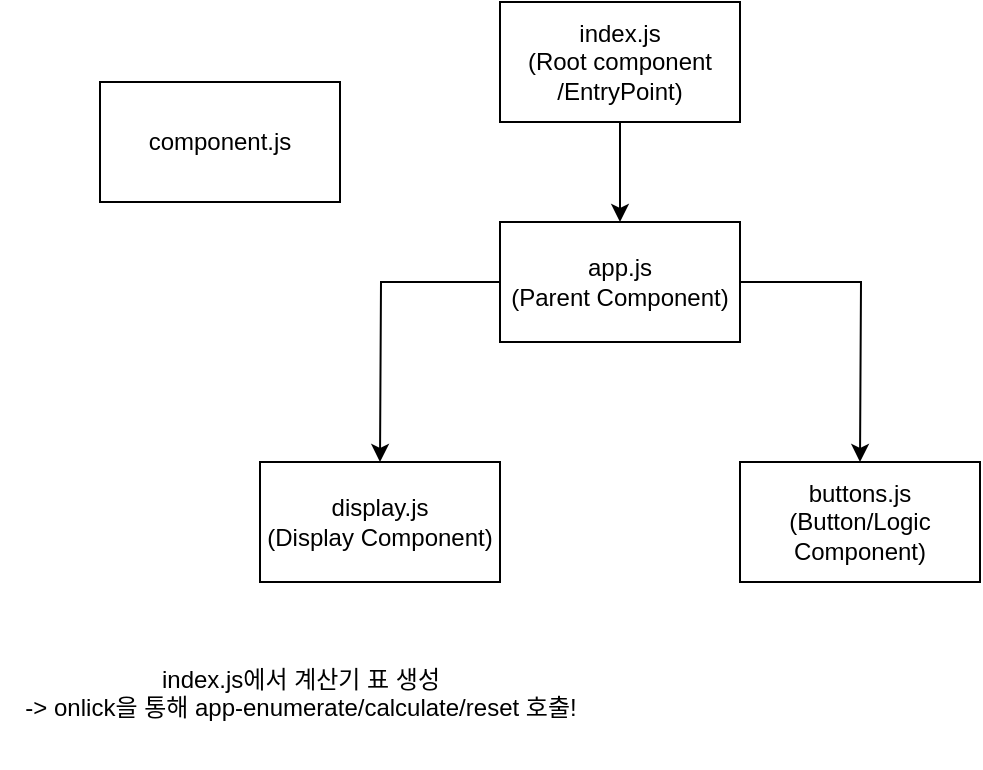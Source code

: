 <mxfile version="26.0.2">
  <diagram name="Page-1" id="0QG24tUt52KCUqAArXkb">
    <mxGraphModel dx="573" dy="643" grid="1" gridSize="10" guides="1" tooltips="1" connect="1" arrows="1" fold="1" page="1" pageScale="1" pageWidth="850" pageHeight="1100" math="0" shadow="0">
      <root>
        <mxCell id="0" />
        <mxCell id="1" parent="0" />
        <mxCell id="T76j0mi5_2-JGEqvEnlx-2" style="edgeStyle=orthogonalEdgeStyle;rounded=0;orthogonalLoop=1;jettySize=auto;html=1;" edge="1" parent="1" source="T76j0mi5_2-JGEqvEnlx-1">
          <mxGeometry relative="1" as="geometry">
            <mxPoint x="400" y="230" as="targetPoint" />
          </mxGeometry>
        </mxCell>
        <mxCell id="T76j0mi5_2-JGEqvEnlx-1" value="index.js&lt;div&gt;(Root component&lt;/div&gt;&lt;div&gt;/EntryPoint)&lt;/div&gt;" style="rounded=0;whiteSpace=wrap;html=1;" vertex="1" parent="1">
          <mxGeometry x="340" y="120" width="120" height="60" as="geometry" />
        </mxCell>
        <mxCell id="T76j0mi5_2-JGEqvEnlx-5" style="edgeStyle=orthogonalEdgeStyle;rounded=0;orthogonalLoop=1;jettySize=auto;html=1;" edge="1" parent="1" source="T76j0mi5_2-JGEqvEnlx-3">
          <mxGeometry relative="1" as="geometry">
            <mxPoint x="280" y="350" as="targetPoint" />
          </mxGeometry>
        </mxCell>
        <mxCell id="T76j0mi5_2-JGEqvEnlx-7" style="edgeStyle=orthogonalEdgeStyle;rounded=0;orthogonalLoop=1;jettySize=auto;html=1;" edge="1" parent="1" source="T76j0mi5_2-JGEqvEnlx-3">
          <mxGeometry relative="1" as="geometry">
            <mxPoint x="520" y="350" as="targetPoint" />
          </mxGeometry>
        </mxCell>
        <mxCell id="T76j0mi5_2-JGEqvEnlx-3" value="app.js&lt;div&gt;(Parent Component)&lt;/div&gt;" style="rounded=0;whiteSpace=wrap;html=1;" vertex="1" parent="1">
          <mxGeometry x="340" y="230" width="120" height="60" as="geometry" />
        </mxCell>
        <mxCell id="T76j0mi5_2-JGEqvEnlx-4" value="component.js" style="rounded=0;whiteSpace=wrap;html=1;" vertex="1" parent="1">
          <mxGeometry x="140" y="160" width="120" height="60" as="geometry" />
        </mxCell>
        <mxCell id="T76j0mi5_2-JGEqvEnlx-8" value="display.js&lt;div&gt;(Display Component)&lt;/div&gt;" style="rounded=0;whiteSpace=wrap;html=1;" vertex="1" parent="1">
          <mxGeometry x="220" y="350" width="120" height="60" as="geometry" />
        </mxCell>
        <mxCell id="T76j0mi5_2-JGEqvEnlx-9" value="buttons.js&lt;div&gt;(Button/Logic Component)&lt;/div&gt;" style="rounded=0;whiteSpace=wrap;html=1;" vertex="1" parent="1">
          <mxGeometry x="460" y="350" width="120" height="60" as="geometry" />
        </mxCell>
        <mxCell id="T76j0mi5_2-JGEqvEnlx-11" value="index.js에서 계산기 표 생성&lt;div&gt;-&amp;gt; onlick을 통해 app-enumerate/calculate/reset 호출!&lt;/div&gt;&lt;div&gt;&lt;br&gt;&lt;/div&gt;" style="text;html=1;align=center;verticalAlign=middle;resizable=0;points=[];autosize=1;strokeColor=none;fillColor=none;" vertex="1" parent="1">
          <mxGeometry x="90" y="443" width="300" height="60" as="geometry" />
        </mxCell>
      </root>
    </mxGraphModel>
  </diagram>
</mxfile>
